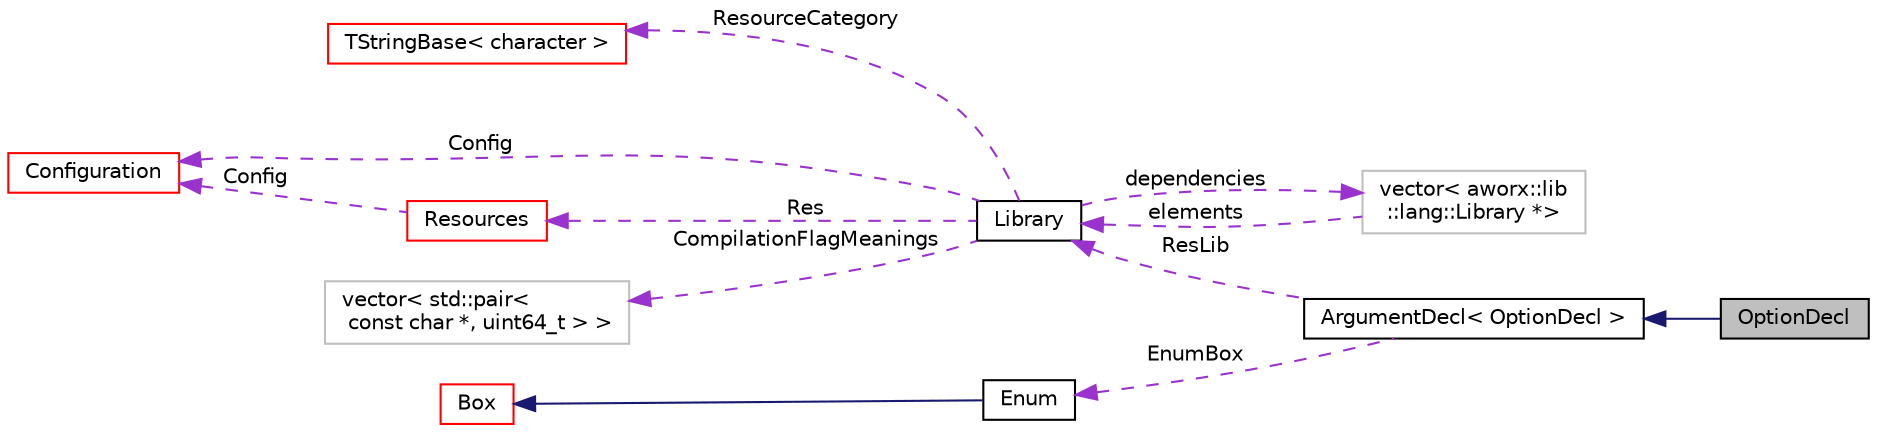 digraph "OptionDecl"
{
  edge [fontname="Helvetica",fontsize="10",labelfontname="Helvetica",labelfontsize="10"];
  node [fontname="Helvetica",fontsize="10",shape=record];
  rankdir="LR";
  Node2 [label="OptionDecl",height=0.2,width=0.4,color="black", fillcolor="grey75", style="filled", fontcolor="black"];
  Node3 -> Node2 [dir="back",color="midnightblue",fontsize="10",style="solid",fontname="Helvetica"];
  Node3 [label="ArgumentDecl\< OptionDecl \>",height=0.2,width=0.4,color="black", fillcolor="white", style="filled",URL="$structaworx_1_1lib_1_1cli_1_1ArgumentDecl.html"];
  Node4 -> Node3 [dir="back",color="darkorchid3",fontsize="10",style="dashed",label=" ResLib" ,fontname="Helvetica"];
  Node4 [label="Library",height=0.2,width=0.4,color="black", fillcolor="white", style="filled",URL="$classaworx_1_1lib_1_1lang_1_1Library.html"];
  Node5 -> Node4 [dir="back",color="darkorchid3",fontsize="10",style="dashed",label=" ResourceCategory" ,fontname="Helvetica"];
  Node5 [label="TStringBase\< character \>",height=0.2,width=0.4,color="red", fillcolor="white", style="filled",URL="$classaworx_1_1lib_1_1strings_1_1TStringBase.html"];
  Node7 -> Node4 [dir="back",color="darkorchid3",fontsize="10",style="dashed",label=" Res" ,fontname="Helvetica"];
  Node7 [label="Resources",height=0.2,width=0.4,color="red", fillcolor="white", style="filled",URL="$classaworx_1_1lib_1_1lang_1_1Resources.html"];
  Node19 -> Node7 [dir="back",color="darkorchid3",fontsize="10",style="dashed",label=" Config" ,fontname="Helvetica"];
  Node19 [label="Configuration",height=0.2,width=0.4,color="red", fillcolor="white", style="filled",URL="$classaworx_1_1lib_1_1config_1_1Configuration.html"];
  Node37 -> Node4 [dir="back",color="darkorchid3",fontsize="10",style="dashed",label=" dependencies" ,fontname="Helvetica"];
  Node37 [label="vector\< aworx::lib\l::lang::Library *\>",height=0.2,width=0.4,color="grey75", fillcolor="white", style="filled"];
  Node4 -> Node37 [dir="back",color="darkorchid3",fontsize="10",style="dashed",label=" elements" ,fontname="Helvetica"];
  Node19 -> Node4 [dir="back",color="darkorchid3",fontsize="10",style="dashed",label=" Config" ,fontname="Helvetica"];
  Node38 -> Node4 [dir="back",color="darkorchid3",fontsize="10",style="dashed",label=" CompilationFlagMeanings" ,fontname="Helvetica"];
  Node38 [label="vector\< std::pair\<\l const char *, uint64_t \> \>",height=0.2,width=0.4,color="grey75", fillcolor="white", style="filled"];
  Node39 -> Node3 [dir="back",color="darkorchid3",fontsize="10",style="dashed",label=" EnumBox" ,fontname="Helvetica"];
  Node39 [label="Enum",height=0.2,width=0.4,color="black", fillcolor="white", style="filled",URL="$structaworx_1_1lib_1_1lang_1_1Enum.html"];
  Node40 -> Node39 [dir="back",color="midnightblue",fontsize="10",style="solid",fontname="Helvetica"];
  Node40 [label="Box",height=0.2,width=0.4,color="red", fillcolor="white", style="filled",URL="$classaworx_1_1lib_1_1boxing_1_1Box.html"];
}
